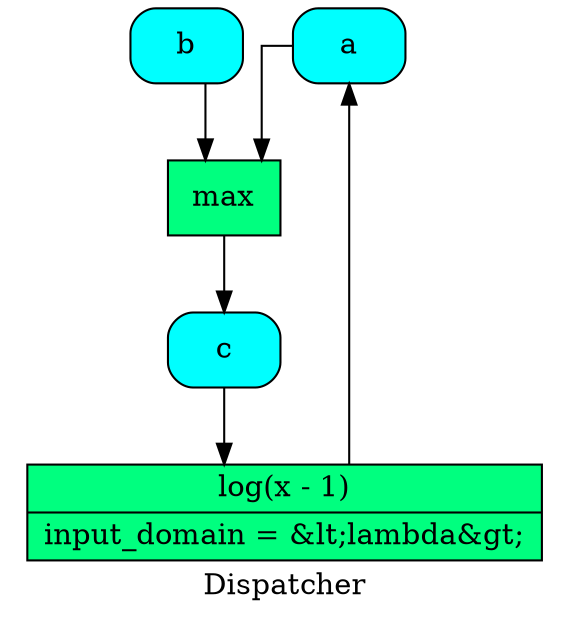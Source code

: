 digraph Dispatcher {
	graph [ratio=1]
	node [style=filled]
	label = "Dispatcher"
	splines = ortho
		Dispatcher_483858525469303520 [label="{ a  }" fillcolor=cyan shape=Mrecord]
		Dispatcher_2483061293966101162 [label="{ c  }" fillcolor=cyan shape=Mrecord]
		"Dispatcher_-4901894249451426633" [label="{ log(x - 1) | input_domain = &amp;lt;lambda&amp;gt; }" fillcolor=springgreen shape=record]
		"Dispatcher_-6394249578868690332" [label="{ max  }" fillcolor=springgreen shape=record]
		"Dispatcher_-8490501165579404505" [label="{ b  }" fillcolor=cyan shape=Mrecord]
			Dispatcher_483858525469303520 -> "Dispatcher_-6394249578868690332"
			Dispatcher_2483061293966101162 -> "Dispatcher_-4901894249451426633"
			"Dispatcher_-4901894249451426633" -> Dispatcher_483858525469303520
			"Dispatcher_-6394249578868690332" -> Dispatcher_2483061293966101162
			"Dispatcher_-8490501165579404505" -> "Dispatcher_-6394249578868690332"
}